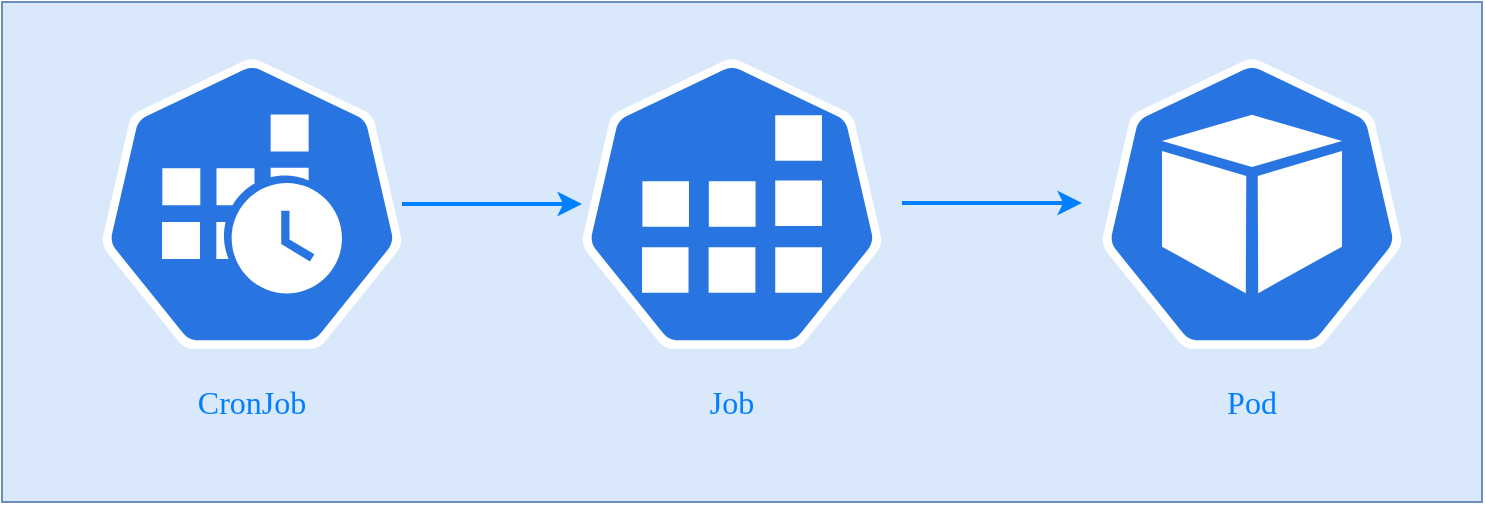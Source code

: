 <mxfile version="14.5.1" type="device"><diagram id="-Y4o4wuvshwQIzuEaOJt" name="Page-1"><mxGraphModel dx="1047" dy="705" grid="1" gridSize="10" guides="1" tooltips="1" connect="1" arrows="1" fold="1" page="1" pageScale="1" pageWidth="827" pageHeight="1169" math="0" shadow="0"><root><mxCell id="0"/><mxCell id="1" parent="0"/><mxCell id="t0vAwRHH_Trr7EYfrA9h-9" value="" style="rounded=0;whiteSpace=wrap;html=1;fillColor=#dae8fc;strokeColor=#6c8ebf;" vertex="1" parent="1"><mxGeometry x="20" y="340" width="740" height="250" as="geometry"/></mxCell><mxCell id="t0vAwRHH_Trr7EYfrA9h-1" value="" style="html=1;dashed=0;whitespace=wrap;fillColor=#2875E2;strokeColor=#ffffff;points=[[0.005,0.63,0],[0.1,0.2,0],[0.9,0.2,0],[0.5,0,0],[0.995,0.63,0],[0.72,0.99,0],[0.5,1,0],[0.28,0.99,0]];shape=mxgraph.kubernetes.icon;prIcon=job" vertex="1" parent="1"><mxGeometry x="310" y="366" width="150" height="150" as="geometry"/></mxCell><mxCell id="t0vAwRHH_Trr7EYfrA9h-4" style="edgeStyle=orthogonalEdgeStyle;rounded=0;orthogonalLoop=1;jettySize=auto;html=1;strokeColor=#007FFF;strokeWidth=2;" edge="1" parent="1" source="t0vAwRHH_Trr7EYfrA9h-2" target="t0vAwRHH_Trr7EYfrA9h-1"><mxGeometry relative="1" as="geometry"/></mxCell><mxCell id="t0vAwRHH_Trr7EYfrA9h-2" value="" style="html=1;dashed=0;whitespace=wrap;fillColor=#2875E2;strokeColor=#ffffff;points=[[0.005,0.63,0],[0.1,0.2,0],[0.9,0.2,0],[0.5,0,0],[0.995,0.63,0],[0.72,0.99,0],[0.5,1,0],[0.28,0.99,0]];shape=mxgraph.kubernetes.icon;prIcon=cronjob" vertex="1" parent="1"><mxGeometry x="70" y="366" width="150" height="150" as="geometry"/></mxCell><mxCell id="t0vAwRHH_Trr7EYfrA9h-3" value="" style="html=1;dashed=0;whitespace=wrap;fillColor=#2875E2;strokeColor=#ffffff;points=[[0.005,0.63,0],[0.1,0.2,0],[0.9,0.2,0],[0.5,0,0],[0.995,0.63,0],[0.72,0.99,0],[0.5,1,0],[0.28,0.99,0]];shape=mxgraph.kubernetes.icon;prIcon=pod" vertex="1" parent="1"><mxGeometry x="570" y="366" width="150" height="150" as="geometry"/></mxCell><mxCell id="t0vAwRHH_Trr7EYfrA9h-5" style="edgeStyle=orthogonalEdgeStyle;rounded=0;orthogonalLoop=1;jettySize=auto;html=1;strokeColor=#007FFF;strokeWidth=2;" edge="1" parent="1"><mxGeometry relative="1" as="geometry"><mxPoint x="470" y="440.5" as="sourcePoint"/><mxPoint x="560" y="440.5" as="targetPoint"/></mxGeometry></mxCell><mxCell id="t0vAwRHH_Trr7EYfrA9h-6" value="&lt;font face=&quot;Verdana&quot; style=&quot;font-size: 16px&quot; color=&quot;#007fff&quot;&gt;CronJob&lt;/font&gt;" style="text;html=1;strokeColor=none;fillColor=none;align=center;verticalAlign=middle;whiteSpace=wrap;rounded=0;" vertex="1" parent="1"><mxGeometry x="125" y="530" width="40" height="20" as="geometry"/></mxCell><mxCell id="t0vAwRHH_Trr7EYfrA9h-7" value="&lt;font face=&quot;Verdana&quot; style=&quot;font-size: 16px&quot; color=&quot;#007fff&quot;&gt;Job&lt;/font&gt;" style="text;html=1;strokeColor=none;fillColor=none;align=center;verticalAlign=middle;whiteSpace=wrap;rounded=0;" vertex="1" parent="1"><mxGeometry x="365" y="530" width="40" height="20" as="geometry"/></mxCell><mxCell id="t0vAwRHH_Trr7EYfrA9h-8" value="&lt;font color=&quot;#007fff&quot; face=&quot;Verdana&quot;&gt;&lt;span style=&quot;font-size: 16px&quot;&gt;Pod&lt;/span&gt;&lt;/font&gt;" style="text;html=1;strokeColor=none;fillColor=none;align=center;verticalAlign=middle;whiteSpace=wrap;rounded=0;" vertex="1" parent="1"><mxGeometry x="625" y="530" width="40" height="20" as="geometry"/></mxCell></root></mxGraphModel></diagram></mxfile>